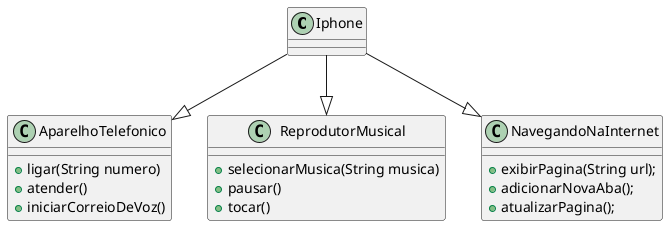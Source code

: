 @startuml

class Iphone {

}

class AparelhoTelefonico {
  +ligar(String numero)
   +atender()
   +iniciarCorreioDeVoz()
}

class ReprodutorMusical {
  +selecionarMusica(String musica)
   +pausar()
   +tocar()
}

class NavegandoNaInternet {
  +exibirPagina(String url);
   +adicionarNovaAba();
   +atualizarPagina();
}

Iphone --|> ReprodutorMusical
Iphone --|> AparelhoTelefonico
Iphone --|> NavegandoNaInternet

@enduml